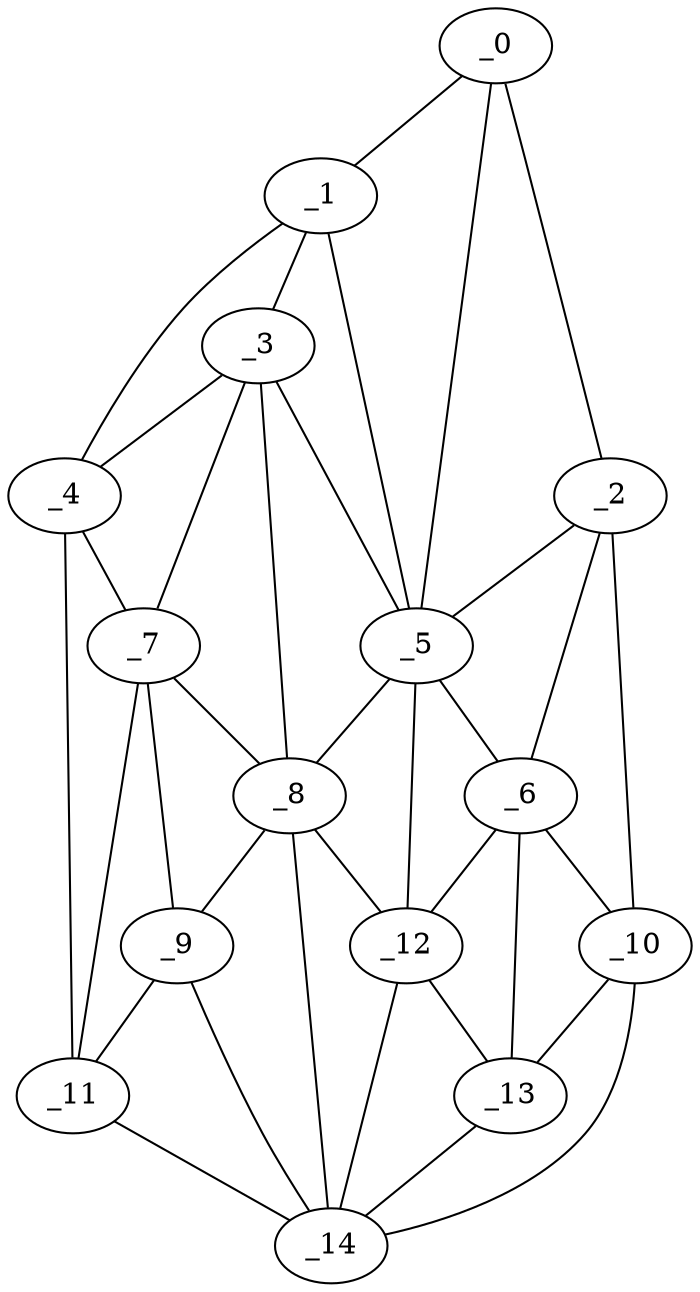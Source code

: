 graph "obj43__40.gxl" {
	_0	 [x=8,
		y=12];
	_1	 [x=41,
		y=89];
	_0 -- _1	 [valence=1];
	_2	 [x=50,
		y=2];
	_0 -- _2	 [valence=1];
	_5	 [x=56,
		y=45];
	_0 -- _5	 [valence=2];
	_3	 [x=51,
		y=94];
	_1 -- _3	 [valence=2];
	_4	 [x=55,
		y=102];
	_1 -- _4	 [valence=1];
	_1 -- _5	 [valence=2];
	_2 -- _5	 [valence=2];
	_6	 [x=62,
		y=38];
	_2 -- _6	 [valence=2];
	_10	 [x=96,
		y=14];
	_2 -- _10	 [valence=1];
	_3 -- _4	 [valence=2];
	_3 -- _5	 [valence=2];
	_7	 [x=65,
		y=102];
	_3 -- _7	 [valence=2];
	_8	 [x=90,
		y=90];
	_3 -- _8	 [valence=1];
	_4 -- _7	 [valence=1];
	_11	 [x=97,
		y=109];
	_4 -- _11	 [valence=1];
	_5 -- _6	 [valence=2];
	_5 -- _8	 [valence=2];
	_12	 [x=99,
		y=45];
	_5 -- _12	 [valence=1];
	_6 -- _10	 [valence=1];
	_6 -- _12	 [valence=2];
	_13	 [x=100,
		y=31];
	_6 -- _13	 [valence=2];
	_7 -- _8	 [valence=2];
	_9	 [x=93,
		y=95];
	_7 -- _9	 [valence=1];
	_7 -- _11	 [valence=1];
	_8 -- _9	 [valence=2];
	_8 -- _12	 [valence=2];
	_14	 [x=108,
		y=41];
	_8 -- _14	 [valence=1];
	_9 -- _11	 [valence=1];
	_9 -- _14	 [valence=2];
	_10 -- _13	 [valence=2];
	_10 -- _14	 [valence=1];
	_11 -- _14	 [valence=1];
	_12 -- _13	 [valence=1];
	_12 -- _14	 [valence=1];
	_13 -- _14	 [valence=1];
}
